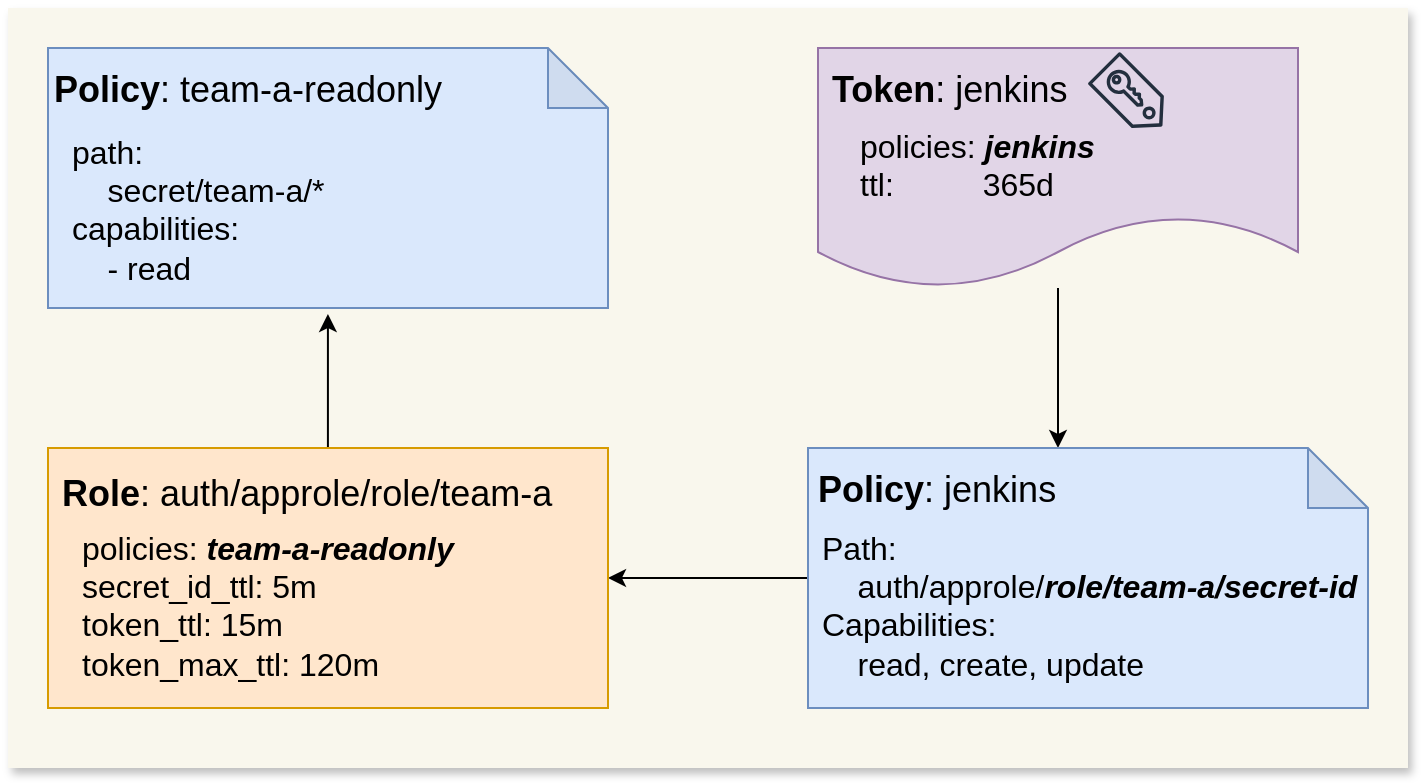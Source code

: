 <mxfile version="10.6.0" type="device"><diagram id="bYBxLLy1u80mJ1THFLZI" name="Page-1"><mxGraphModel dx="840" dy="465" grid="1" gridSize="10" guides="1" tooltips="1" connect="1" arrows="1" fold="1" page="1" pageScale="1" pageWidth="850" pageHeight="1100" math="0" shadow="0"><root><mxCell id="0"/><mxCell id="1" parent="0"/><mxCell id="zCea4b0vDE9mL4Hp4tSN-29" value="" style="rounded=0;whiteSpace=wrap;html=1;align=left;fillColor=#f9f7ed;strokeColor=none;shadow=1;" vertex="1" parent="1"><mxGeometry x="20" y="20" width="700" height="380" as="geometry"/></mxCell><mxCell id="zCea4b0vDE9mL4Hp4tSN-28" style="edgeStyle=orthogonalEdgeStyle;rounded=0;orthogonalLoop=1;jettySize=auto;html=1;entryX=0;entryY=0;entryDx=125;entryDy=0;entryPerimeter=0;" edge="1" parent="1" source="zCea4b0vDE9mL4Hp4tSN-21" target="zCea4b0vDE9mL4Hp4tSN-12"><mxGeometry relative="1" as="geometry"/></mxCell><mxCell id="zCea4b0vDE9mL4Hp4tSN-21" value="" style="shape=document;whiteSpace=wrap;html=1;boundedLbl=1;fillColor=#e1d5e7;align=left;strokeColor=#9673a6;" vertex="1" parent="1"><mxGeometry x="425" y="40" width="240" height="120" as="geometry"/></mxCell><mxCell id="zCea4b0vDE9mL4Hp4tSN-7" value="" style="shape=note;whiteSpace=wrap;html=1;backgroundOutline=1;darkOpacity=0.05;fillColor=#dae8fc;strokeColor=#6c8ebf;" vertex="1" parent="1"><mxGeometry x="40" y="40" width="280" height="130" as="geometry"/></mxCell><mxCell id="zCea4b0vDE9mL4Hp4tSN-2" value="&lt;div style=&quot;text-align: center ; font-size: 18px&quot;&gt;&lt;font style=&quot;font-size: 18px&quot;&gt;&lt;b&gt;Policy&lt;/b&gt;: team-a-readonly&lt;/font&gt;&lt;/div&gt;" style="text;html=1;strokeColor=none;fillColor=none;align=center;verticalAlign=middle;whiteSpace=wrap;rounded=0;" vertex="1" parent="1"><mxGeometry x="40" y="46" width="200" height="30" as="geometry"/></mxCell><mxCell id="zCea4b0vDE9mL4Hp4tSN-11" value="&lt;div style=&quot;text-align: left ; font-size: 16px&quot;&gt;&lt;span style=&quot;font-size: 16px&quot;&gt;path:&lt;/span&gt;&lt;/div&gt;&lt;div style=&quot;text-align: left ; font-size: 16px&quot;&gt;&lt;span&gt;&amp;nbsp; &amp;nbsp; secret/team-a/&lt;/span&gt;&lt;span&gt;*&lt;/span&gt;&lt;/div&gt;&lt;div style=&quot;text-align: left&quot;&gt;&lt;span style=&quot;font-size: 16px&quot;&gt;capabilities:&lt;/span&gt;&lt;/div&gt;&lt;div style=&quot;text-align: left&quot;&gt;&lt;span style=&quot;font-size: 16px&quot;&gt;&amp;nbsp; &amp;nbsp; - read&lt;/span&gt;&lt;/div&gt;" style="text;html=1;strokeColor=none;fillColor=none;align=left;verticalAlign=top;whiteSpace=wrap;rounded=0;" vertex="1" parent="1"><mxGeometry x="50" y="76" width="190" height="94" as="geometry"/></mxCell><mxCell id="zCea4b0vDE9mL4Hp4tSN-26" style="edgeStyle=orthogonalEdgeStyle;rounded=0;orthogonalLoop=1;jettySize=auto;html=1;entryX=1;entryY=0.5;entryDx=0;entryDy=0;" edge="1" parent="1" source="zCea4b0vDE9mL4Hp4tSN-12" target="zCea4b0vDE9mL4Hp4tSN-15"><mxGeometry relative="1" as="geometry"/></mxCell><mxCell id="zCea4b0vDE9mL4Hp4tSN-12" value="" style="shape=note;whiteSpace=wrap;html=1;backgroundOutline=1;darkOpacity=0.05;fillColor=#dae8fc;strokeColor=#6c8ebf;" vertex="1" parent="1"><mxGeometry x="420" y="240" width="280" height="130" as="geometry"/></mxCell><mxCell id="zCea4b0vDE9mL4Hp4tSN-13" value="&lt;div style=&quot;text-align: center ; font-size: 18px&quot;&gt;&lt;font style=&quot;font-size: 18px&quot;&gt;&lt;b&gt;Policy&lt;/b&gt;: jenkins&lt;/font&gt;&lt;/div&gt;" style="text;html=1;strokeColor=none;fillColor=none;align=left;verticalAlign=middle;whiteSpace=wrap;rounded=0;spacing=5;" vertex="1" parent="1"><mxGeometry x="420" y="246" width="200" height="30" as="geometry"/></mxCell><mxCell id="zCea4b0vDE9mL4Hp4tSN-14" value="&lt;div style=&quot;text-align: left ; font-size: 16px&quot;&gt;&lt;span style=&quot;font-size: 16px&quot;&gt;Path:&lt;/span&gt;&lt;/div&gt;&lt;div style=&quot;text-align: left ; font-size: 16px&quot;&gt;&amp;nbsp; &amp;nbsp;&amp;nbsp;auth/approle/&lt;b&gt;&lt;i&gt;role/team-a/secret-id&lt;/i&gt;&lt;/b&gt;&lt;/div&gt;&lt;div style=&quot;text-align: left&quot;&gt;&lt;span style=&quot;font-size: 16px&quot;&gt;Capabilities:&lt;/span&gt;&lt;/div&gt;&lt;div style=&quot;text-align: left&quot;&gt;&lt;span&gt;&lt;font style=&quot;font-size: 16px&quot;&gt;&amp;nbsp; &amp;nbsp; read, create, update&lt;/font&gt;&lt;/span&gt;&lt;br&gt;&lt;/div&gt;" style="text;html=1;strokeColor=none;fillColor=none;align=left;verticalAlign=top;whiteSpace=wrap;rounded=0;" vertex="1" parent="1"><mxGeometry x="425" y="274" width="270" height="94" as="geometry"/></mxCell><mxCell id="zCea4b0vDE9mL4Hp4tSN-25" style="edgeStyle=orthogonalEdgeStyle;rounded=0;orthogonalLoop=1;jettySize=auto;html=1;entryX=0.684;entryY=1.032;entryDx=0;entryDy=0;entryPerimeter=0;" edge="1" parent="1" source="zCea4b0vDE9mL4Hp4tSN-15" target="zCea4b0vDE9mL4Hp4tSN-11"><mxGeometry relative="1" as="geometry"/></mxCell><mxCell id="zCea4b0vDE9mL4Hp4tSN-15" value="" style="whiteSpace=wrap;html=1;fillColor=#ffe6cc;align=left;strokeColor=#d79b00;" vertex="1" parent="1"><mxGeometry x="40" y="240" width="280" height="130" as="geometry"/></mxCell><mxCell id="zCea4b0vDE9mL4Hp4tSN-16" value="&lt;div style=&quot;text-align: center ; font-size: 18px&quot;&gt;&lt;font style=&quot;font-size: 18px&quot;&gt;&lt;b&gt;Role&lt;/b&gt;:&amp;nbsp;&lt;span&gt;auth/approle/role/&lt;/span&gt;team-a&lt;/font&gt;&lt;/div&gt;" style="text;html=1;strokeColor=none;fillColor=none;align=left;verticalAlign=top;whiteSpace=wrap;rounded=0;" vertex="1" parent="1"><mxGeometry x="45" y="246" width="255" height="30" as="geometry"/></mxCell><mxCell id="zCea4b0vDE9mL4Hp4tSN-17" value="&lt;div style=&quot;text-align: left ; font-size: 16px&quot;&gt;policies: &lt;i&gt;&lt;b&gt;team-a-readonly&lt;/b&gt;&lt;/i&gt;&lt;span&gt;&lt;br&gt;&lt;/span&gt;&lt;/div&gt;&lt;div style=&quot;text-align: left ; font-size: 16px&quot;&gt;&lt;span&gt;secret_id_ttl: 5m&lt;/span&gt;&lt;/div&gt;&lt;div style=&quot;text-align: left ; font-size: 16px&quot;&gt;&lt;span&gt;token_ttl: 15m&lt;/span&gt;&lt;/div&gt;&lt;div style=&quot;text-align: left ; font-size: 16px&quot;&gt;&lt;span&gt;token_max_ttl: 120m&lt;/span&gt;&lt;/div&gt;" style="text;html=1;strokeColor=none;fillColor=none;align=left;verticalAlign=top;whiteSpace=wrap;rounded=0;" vertex="1" parent="1"><mxGeometry x="55" y="274" width="207" height="94" as="geometry"/></mxCell><mxCell id="zCea4b0vDE9mL4Hp4tSN-19" value="" style="outlineConnect=0;fontColor=#232F3E;gradientColor=none;fillColor=#232F3E;strokeColor=none;dashed=0;verticalLabelPosition=bottom;verticalAlign=top;align=center;html=1;fontSize=12;fontStyle=0;aspect=fixed;shape=mxgraph.aws4.saml_token;rotation=90;" vertex="1" parent="1"><mxGeometry x="560" y="42" width="38" height="38" as="geometry"/></mxCell><mxCell id="zCea4b0vDE9mL4Hp4tSN-22" value="&lt;div style=&quot;text-align: center ; font-size: 18px&quot;&gt;&lt;font style=&quot;font-size: 18px&quot;&gt;&lt;b&gt;Token&lt;/b&gt;: jenkins&lt;/font&gt;&lt;/div&gt;" style="text;html=1;strokeColor=none;fillColor=none;align=left;verticalAlign=middle;whiteSpace=wrap;rounded=0;spacing=5;" vertex="1" parent="1"><mxGeometry x="427" y="46" width="140" height="30" as="geometry"/></mxCell><mxCell id="zCea4b0vDE9mL4Hp4tSN-23" value="&lt;div style=&quot;text-align: left ; font-size: 16px&quot;&gt;policies: &lt;b&gt;&lt;i&gt;jenkins&lt;/i&gt;&lt;/b&gt;&lt;/div&gt;&lt;div style=&quot;text-align: left&quot;&gt;&lt;span style=&quot;font-size: 16px&quot;&gt;ttl: &amp;nbsp; &amp;nbsp; &amp;nbsp; &amp;nbsp; &amp;nbsp;365d&lt;/span&gt;&lt;/div&gt;" style="text;html=1;strokeColor=none;fillColor=none;align=left;verticalAlign=top;whiteSpace=wrap;rounded=0;" vertex="1" parent="1"><mxGeometry x="444" y="73" width="125" height="50" as="geometry"/></mxCell></root></mxGraphModel></diagram></mxfile>